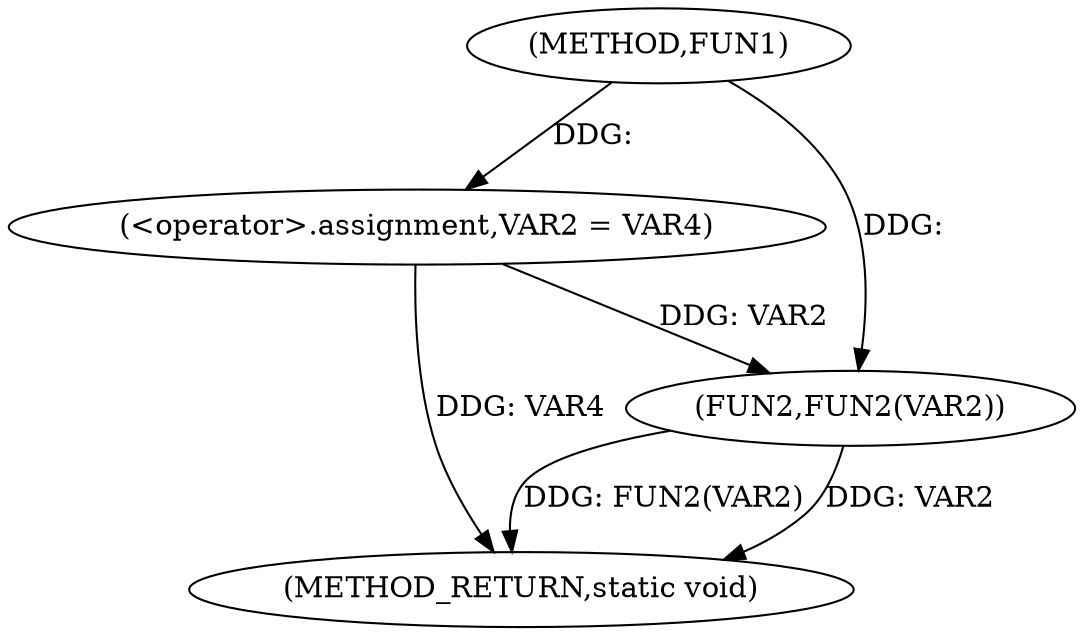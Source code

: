 digraph FUN1 {  
"1000100" [label = "(METHOD,FUN1)" ]
"1000110" [label = "(METHOD_RETURN,static void)" ]
"1000105" [label = "(<operator>.assignment,VAR2 = VAR4)" ]
"1000108" [label = "(FUN2,FUN2(VAR2))" ]
  "1000108" -> "1000110"  [ label = "DDG: FUN2(VAR2)"] 
  "1000108" -> "1000110"  [ label = "DDG: VAR2"] 
  "1000105" -> "1000110"  [ label = "DDG: VAR4"] 
  "1000100" -> "1000105"  [ label = "DDG: "] 
  "1000105" -> "1000108"  [ label = "DDG: VAR2"] 
  "1000100" -> "1000108"  [ label = "DDG: "] 
}
